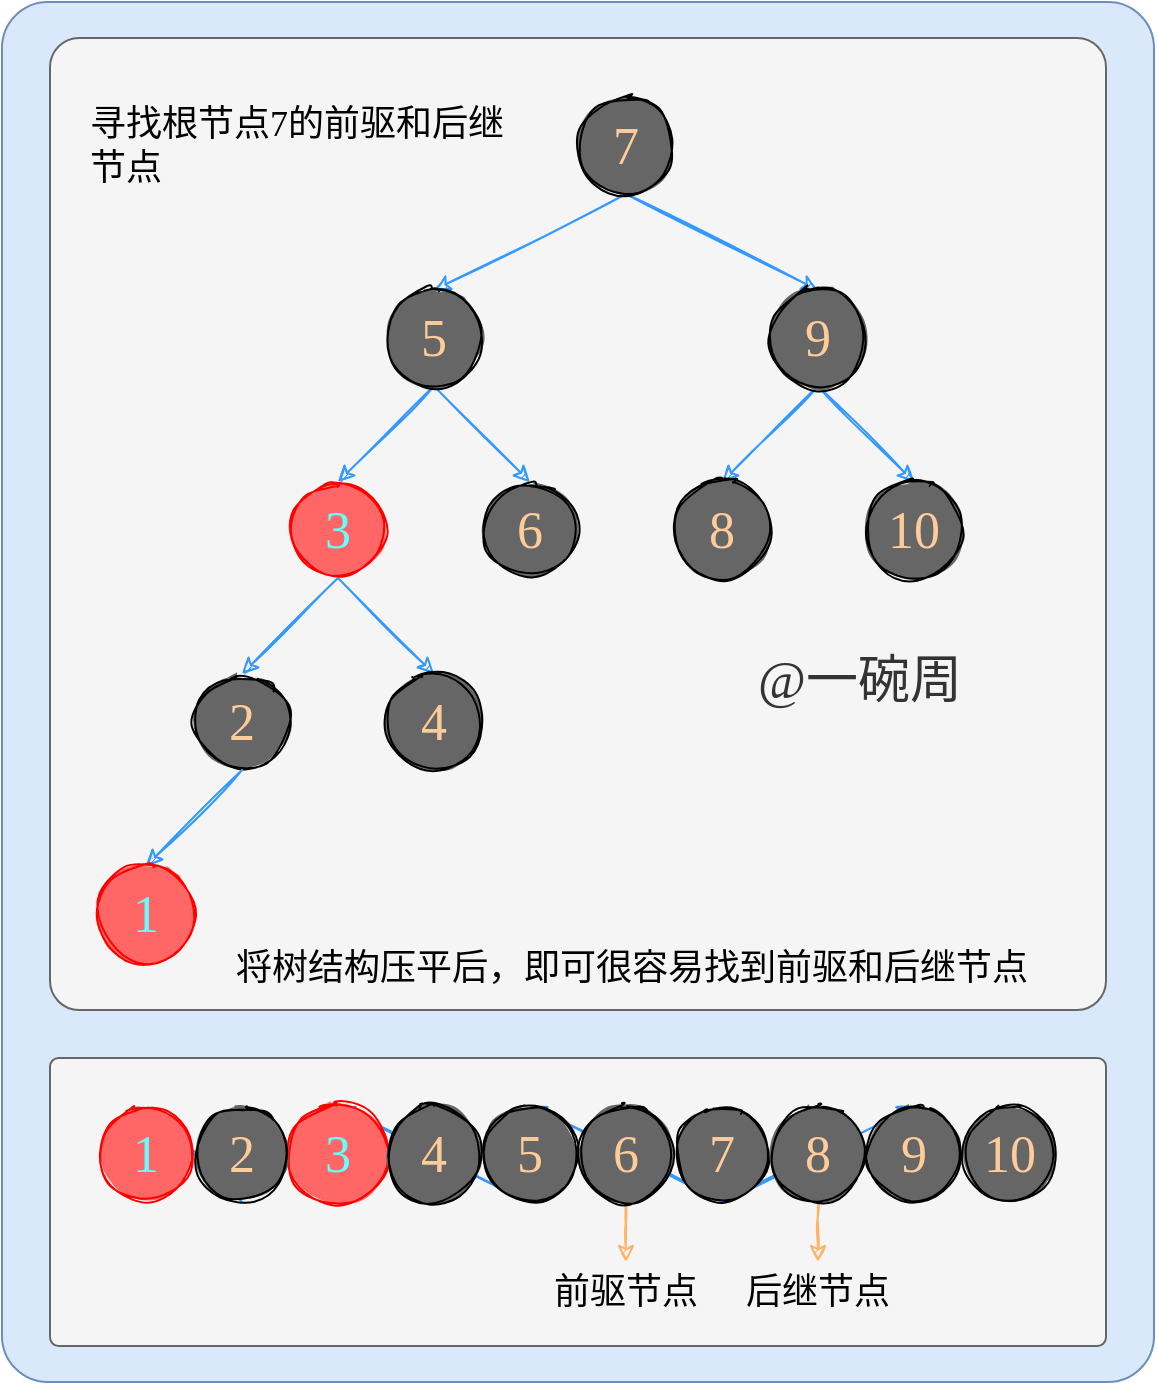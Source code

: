 <mxfile version="16.5.1" type="device"><diagram id="sbTQmbd6wwS1U6yTLp65" name="第 1 页"><mxGraphModel dx="-3938" dy="417" grid="1" gridSize="6" guides="1" tooltips="1" connect="1" arrows="1" fold="1" page="0" pageScale="1" pageWidth="827" pageHeight="1169" math="0" shadow="0"><root><mxCell id="0"/><mxCell id="1" parent="0"/><mxCell id="ivH2IacFtsF_XydCR1d3-26" value="" style="rounded=1;whiteSpace=wrap;html=1;fontFamily=Comic Sans MS;fontSize=18;fillColor=#dae8fc;strokeColor=#6c8ebf;arcSize=4;" vertex="1" parent="1"><mxGeometry x="6192" y="1128" width="576" height="690" as="geometry"/></mxCell><mxCell id="ivH2IacFtsF_XydCR1d3-20" value="" style="rounded=1;whiteSpace=wrap;html=1;sketch=0;fillStyle=auto;fontFamily=Comic Sans MS;fontSize=26;strokeColor=#666666;fillColor=#f5f5f5;arcSize=3;fontColor=#333333;" vertex="1" parent="1"><mxGeometry x="6216" y="1656" width="528" height="144" as="geometry"/></mxCell><mxCell id="rxAGCjy9rbUy3xPKVwOK-19" value="" style="rounded=1;whiteSpace=wrap;html=1;sketch=0;fillStyle=auto;fontFamily=Comic Sans MS;fontSize=26;strokeColor=#666666;fillColor=#f5f5f5;arcSize=3;fontColor=#333333;" parent="1" vertex="1"><mxGeometry x="6216" y="1146" width="528" height="486" as="geometry"/></mxCell><mxCell id="rxAGCjy9rbUy3xPKVwOK-16" style="edgeStyle=none;rounded=0;sketch=1;orthogonalLoop=1;jettySize=auto;html=1;exitX=0.5;exitY=1;exitDx=0;exitDy=0;strokeColor=#9673A6;" parent="1" edge="1"><mxGeometry relative="1" as="geometry"><mxPoint x="560" y="560" as="sourcePoint"/></mxGeometry></mxCell><mxCell id="H94IqiTyf-CZfNIgYXHl-122" value="@一碗周" style="text;html=1;strokeColor=none;fillColor=none;align=center;verticalAlign=middle;whiteSpace=wrap;rounded=0;sketch=1;fillStyle=auto;fontFamily=Comic Sans MS;fontSize=26;fontColor=#333333;" parent="1" vertex="1"><mxGeometry x="6561" y="1452" width="120" height="30" as="geometry"/></mxCell><mxCell id="NptfwbpKZvffplfdBvXp-281" style="edgeStyle=none;rounded=0;sketch=1;orthogonalLoop=1;jettySize=auto;html=1;exitX=0.5;exitY=1;exitDx=0;exitDy=0;fontFamily=Comic Sans MS;fontSize=18;startArrow=none;startFill=0;endArrow=classic;endFill=1;strokeColor=#3399FF;entryX=0.5;entryY=0;entryDx=0;entryDy=0;" parent="1" source="NptfwbpKZvffplfdBvXp-339" target="NptfwbpKZvffplfdBvXp-341" edge="1"><mxGeometry relative="1" as="geometry"><mxPoint x="6600" y="1332" as="sourcePoint"/><mxPoint x="6552" y="1362" as="targetPoint"/></mxGeometry></mxCell><mxCell id="NptfwbpKZvffplfdBvXp-282" style="edgeStyle=none;rounded=0;sketch=1;orthogonalLoop=1;jettySize=auto;html=1;exitX=0.5;exitY=1;exitDx=0;exitDy=0;fontFamily=Comic Sans MS;fontSize=18;startArrow=none;startFill=0;endArrow=classic;endFill=1;strokeColor=#3399FF;entryX=0.5;entryY=0;entryDx=0;entryDy=0;" parent="1" source="NptfwbpKZvffplfdBvXp-339" target="NptfwbpKZvffplfdBvXp-340" edge="1"><mxGeometry relative="1" as="geometry"><mxPoint x="6600" y="1332" as="sourcePoint"/><mxPoint x="6642" y="1356" as="targetPoint"/></mxGeometry></mxCell><mxCell id="NptfwbpKZvffplfdBvXp-285" style="edgeStyle=none;rounded=0;sketch=1;orthogonalLoop=1;jettySize=auto;html=1;exitX=0.5;exitY=1;exitDx=0;exitDy=0;entryX=0.5;entryY=0;entryDx=0;entryDy=0;fontFamily=Comic Sans MS;fontSize=18;endArrow=classic;endFill=1;strokeColor=#3399FF;" parent="1" source="NptfwbpKZvffplfdBvXp-338" target="NptfwbpKZvffplfdBvXp-342" edge="1"><mxGeometry relative="1" as="geometry"><mxPoint x="6408" y="1326" as="sourcePoint"/><mxPoint x="6456" y="1376.5" as="targetPoint"/></mxGeometry></mxCell><mxCell id="NptfwbpKZvffplfdBvXp-286" style="edgeStyle=none;rounded=0;sketch=1;orthogonalLoop=1;jettySize=auto;html=1;exitX=0.5;exitY=1;exitDx=0;exitDy=0;fontFamily=Comic Sans MS;fontSize=18;startArrow=none;startFill=0;endArrow=classic;endFill=1;strokeColor=#3399FF;entryX=0.5;entryY=0;entryDx=0;entryDy=0;entryPerimeter=0;" parent="1" source="NptfwbpKZvffplfdBvXp-337" target="NptfwbpKZvffplfdBvXp-339" edge="1"><mxGeometry relative="1" as="geometry"><mxPoint x="6432" y="1245.5" as="sourcePoint"/><mxPoint x="6504" y="1272" as="targetPoint"/></mxGeometry></mxCell><mxCell id="NptfwbpKZvffplfdBvXp-291" style="edgeStyle=none;rounded=0;sketch=1;orthogonalLoop=1;jettySize=auto;html=1;exitX=0.5;exitY=1;exitDx=0;exitDy=0;fontFamily=Comic Sans MS;fontSize=18;startArrow=none;startFill=0;endArrow=classic;endFill=1;strokeColor=#3399FF;entryX=0.5;entryY=0;entryDx=0;entryDy=0;" parent="1" source="NptfwbpKZvffplfdBvXp-337" target="NptfwbpKZvffplfdBvXp-338" edge="1"><mxGeometry relative="1" as="geometry"><mxPoint x="6432" y="1245.5" as="sourcePoint"/><mxPoint x="6408" y="1272" as="targetPoint"/></mxGeometry></mxCell><mxCell id="NptfwbpKZvffplfdBvXp-293" style="edgeStyle=none;rounded=0;sketch=1;orthogonalLoop=1;jettySize=auto;html=1;exitX=0.5;exitY=1;exitDx=0;exitDy=0;entryX=0.5;entryY=0;entryDx=0;entryDy=0;fontFamily=Comic Sans MS;fontSize=18;startArrow=none;startFill=0;endArrow=classic;endFill=1;strokeColor=#3399FF;" parent="1" source="NptfwbpKZvffplfdBvXp-298" target="NptfwbpKZvffplfdBvXp-294" edge="1"><mxGeometry relative="1" as="geometry"/></mxCell><mxCell id="NptfwbpKZvffplfdBvXp-294" value="&lt;font face=&quot;Comic Sans MS&quot;&gt;&lt;span style=&quot;font-size: 26px&quot;&gt;4&lt;/span&gt;&lt;/font&gt;" style="ellipse;whiteSpace=wrap;html=1;fillColor=#666666;strokeColor=#000000;sketch=1;fillStyle=solid;fontColor=#FFCC99;" parent="1" vertex="1"><mxGeometry x="6384" y="1464" width="48" height="48" as="geometry"/></mxCell><mxCell id="NptfwbpKZvffplfdBvXp-295" style="edgeStyle=none;rounded=0;sketch=1;orthogonalLoop=1;jettySize=auto;html=1;exitX=0.5;exitY=1;exitDx=0;exitDy=0;entryX=0.5;entryY=0;entryDx=0;entryDy=0;fontFamily=Comic Sans MS;fontSize=18;startArrow=none;startFill=0;endArrow=classic;endFill=1;strokeColor=#3399FF;" parent="1" source="NptfwbpKZvffplfdBvXp-338" target="NptfwbpKZvffplfdBvXp-298" edge="1"><mxGeometry relative="1" as="geometry"><mxPoint x="6336" y="1342.5" as="sourcePoint"/></mxGeometry></mxCell><mxCell id="NptfwbpKZvffplfdBvXp-297" style="edgeStyle=none;rounded=0;sketch=1;orthogonalLoop=1;jettySize=auto;html=1;exitX=0.5;exitY=1;exitDx=0;exitDy=0;entryX=0.5;entryY=0;entryDx=0;entryDy=0;fontFamily=Comic Sans MS;fontSize=18;startArrow=none;startFill=0;endArrow=classic;endFill=1;strokeColor=#3399FF;" parent="1" source="NptfwbpKZvffplfdBvXp-298" target="NptfwbpKZvffplfdBvXp-299" edge="1"><mxGeometry relative="1" as="geometry"/></mxCell><mxCell id="NptfwbpKZvffplfdBvXp-298" value="&lt;font face=&quot;Comic Sans MS&quot;&gt;&lt;span style=&quot;font-size: 26px&quot;&gt;3&lt;/span&gt;&lt;/font&gt;" style="ellipse;whiteSpace=wrap;html=1;fillColor=#FF6666;strokeColor=#FF0000;sketch=1;fillStyle=solid;fontColor=#66FFFF;" parent="1" vertex="1"><mxGeometry x="6336" y="1368" width="48" height="48" as="geometry"/></mxCell><mxCell id="NptfwbpKZvffplfdBvXp-299" value="&lt;font face=&quot;Comic Sans MS&quot;&gt;&lt;span style=&quot;font-size: 26px&quot;&gt;2&lt;/span&gt;&lt;/font&gt;" style="ellipse;whiteSpace=wrap;html=1;fillColor=#666666;strokeColor=#000000;sketch=1;fillStyle=solid;fontColor=#FFCC99;" parent="1" vertex="1"><mxGeometry x="6288" y="1464" width="48" height="48" as="geometry"/></mxCell><mxCell id="NptfwbpKZvffplfdBvXp-323" style="edgeStyle=none;rounded=0;sketch=1;orthogonalLoop=1;jettySize=auto;html=1;exitX=0.5;exitY=1;exitDx=0;exitDy=0;entryX=0.5;entryY=0;entryDx=0;entryDy=0;fontFamily=Comic Sans MS;fontSize=18;startArrow=none;startFill=0;endArrow=classic;endFill=1;strokeColor=#3399FF;" parent="1" source="NptfwbpKZvffplfdBvXp-299" target="NptfwbpKZvffplfdBvXp-324" edge="1"><mxGeometry relative="1" as="geometry"><mxPoint x="6240" y="1539.5" as="sourcePoint"/></mxGeometry></mxCell><mxCell id="NptfwbpKZvffplfdBvXp-324" value="&lt;font face=&quot;Comic Sans MS&quot;&gt;&lt;span style=&quot;font-size: 26px&quot;&gt;1&lt;/span&gt;&lt;/font&gt;" style="ellipse;whiteSpace=wrap;html=1;fillColor=#FF6666;strokeColor=#FF0000;sketch=1;fillStyle=solid;fontColor=#66FFFF;" parent="1" vertex="1"><mxGeometry x="6240" y="1560" width="48" height="48" as="geometry"/></mxCell><mxCell id="NptfwbpKZvffplfdBvXp-337" value="&lt;font style=&quot;font-size: 26px&quot; face=&quot;Comic Sans MS&quot;&gt;7&lt;/font&gt;" style="ellipse;whiteSpace=wrap;html=1;fillColor=#666666;strokeColor=#000000;sketch=1;fillStyle=solid;fontColor=#FFCC99;" parent="1" vertex="1"><mxGeometry x="6480" y="1176" width="48" height="48" as="geometry"/></mxCell><mxCell id="NptfwbpKZvffplfdBvXp-338" value="&lt;font face=&quot;Comic Sans MS&quot;&gt;&lt;span style=&quot;font-size: 26px&quot;&gt;5&lt;/span&gt;&lt;/font&gt;" style="ellipse;whiteSpace=wrap;html=1;fillColor=#666666;strokeColor=#000000;sketch=1;fillStyle=solid;fontColor=#FFCC99;" parent="1" vertex="1"><mxGeometry x="6384" y="1272" width="48" height="48" as="geometry"/></mxCell><mxCell id="NptfwbpKZvffplfdBvXp-339" value="&lt;font style=&quot;font-size: 26px&quot; face=&quot;Comic Sans MS&quot;&gt;9&lt;/font&gt;" style="ellipse;whiteSpace=wrap;html=1;fillColor=#666666;strokeColor=#000000;sketch=1;fillStyle=solid;fontColor=#FFCC99;" parent="1" vertex="1"><mxGeometry x="6576" y="1272" width="48" height="48" as="geometry"/></mxCell><mxCell id="NptfwbpKZvffplfdBvXp-340" value="&lt;font style=&quot;font-size: 26px&quot; face=&quot;Comic Sans MS&quot;&gt;10&lt;/font&gt;" style="ellipse;whiteSpace=wrap;html=1;fillColor=#666666;strokeColor=#000000;sketch=1;fillStyle=solid;fontColor=#FFCC99;" parent="1" vertex="1"><mxGeometry x="6624" y="1368" width="48" height="48" as="geometry"/></mxCell><mxCell id="NptfwbpKZvffplfdBvXp-341" value="&lt;font style=&quot;font-size: 26px&quot; face=&quot;Comic Sans MS&quot;&gt;8&lt;/font&gt;" style="ellipse;whiteSpace=wrap;html=1;fillColor=#666666;strokeColor=#000000;sketch=1;fillStyle=solid;fontColor=#FFCC99;" parent="1" vertex="1"><mxGeometry x="6528" y="1368" width="48" height="48" as="geometry"/></mxCell><mxCell id="NptfwbpKZvffplfdBvXp-342" value="&lt;font face=&quot;Comic Sans MS&quot;&gt;&lt;span style=&quot;font-size: 26px&quot;&gt;6&lt;/span&gt;&lt;/font&gt;" style="ellipse;whiteSpace=wrap;html=1;fillColor=#666666;strokeColor=#000000;sketch=1;fillStyle=solid;fontColor=#FFCC99;" parent="1" vertex="1"><mxGeometry x="6432" y="1368" width="48" height="48" as="geometry"/></mxCell><mxCell id="ivH2IacFtsF_XydCR1d3-1" style="edgeStyle=none;rounded=0;sketch=1;orthogonalLoop=1;jettySize=auto;html=1;exitX=0.5;exitY=1;exitDx=0;exitDy=0;fontFamily=Comic Sans MS;fontSize=18;startArrow=none;startFill=0;endArrow=classic;endFill=1;strokeColor=#3399FF;entryX=0.5;entryY=0;entryDx=0;entryDy=0;" edge="1" parent="1" source="ivH2IacFtsF_XydCR1d3-15" target="ivH2IacFtsF_XydCR1d3-17"><mxGeometry relative="1" as="geometry"><mxPoint x="6648" y="1644" as="sourcePoint"/><mxPoint x="6600" y="1674" as="targetPoint"/></mxGeometry></mxCell><mxCell id="ivH2IacFtsF_XydCR1d3-2" style="edgeStyle=none;rounded=0;sketch=1;orthogonalLoop=1;jettySize=auto;html=1;exitX=0.5;exitY=1;exitDx=0;exitDy=0;fontFamily=Comic Sans MS;fontSize=18;startArrow=none;startFill=0;endArrow=classic;endFill=1;strokeColor=#3399FF;entryX=0.5;entryY=0;entryDx=0;entryDy=0;" edge="1" parent="1" source="ivH2IacFtsF_XydCR1d3-15" target="ivH2IacFtsF_XydCR1d3-16"><mxGeometry relative="1" as="geometry"><mxPoint x="6648" y="1644" as="sourcePoint"/><mxPoint x="6690" y="1668" as="targetPoint"/></mxGeometry></mxCell><mxCell id="ivH2IacFtsF_XydCR1d3-3" style="edgeStyle=none;rounded=0;sketch=1;orthogonalLoop=1;jettySize=auto;html=1;exitX=0.5;exitY=1;exitDx=0;exitDy=0;entryX=0.5;entryY=0;entryDx=0;entryDy=0;fontFamily=Comic Sans MS;fontSize=18;endArrow=classic;endFill=1;strokeColor=#3399FF;" edge="1" parent="1" source="ivH2IacFtsF_XydCR1d3-14" target="ivH2IacFtsF_XydCR1d3-18"><mxGeometry relative="1" as="geometry"><mxPoint x="6408" y="1638" as="sourcePoint"/><mxPoint x="6456" y="1688.5" as="targetPoint"/></mxGeometry></mxCell><mxCell id="ivH2IacFtsF_XydCR1d3-4" style="edgeStyle=none;rounded=0;sketch=1;orthogonalLoop=1;jettySize=auto;html=1;exitX=0.5;exitY=1;exitDx=0;exitDy=0;fontFamily=Comic Sans MS;fontSize=18;startArrow=none;startFill=0;endArrow=classic;endFill=1;strokeColor=#3399FF;entryX=0.5;entryY=0;entryDx=0;entryDy=0;entryPerimeter=0;" edge="1" parent="1" source="ivH2IacFtsF_XydCR1d3-13" target="ivH2IacFtsF_XydCR1d3-15"><mxGeometry relative="1" as="geometry"><mxPoint x="6432" y="1557.5" as="sourcePoint"/><mxPoint x="6504" y="1584" as="targetPoint"/></mxGeometry></mxCell><mxCell id="ivH2IacFtsF_XydCR1d3-5" style="edgeStyle=none;rounded=0;sketch=1;orthogonalLoop=1;jettySize=auto;html=1;exitX=0.5;exitY=1;exitDx=0;exitDy=0;fontFamily=Comic Sans MS;fontSize=18;startArrow=none;startFill=0;endArrow=classic;endFill=1;strokeColor=#3399FF;entryX=0.5;entryY=0;entryDx=0;entryDy=0;" edge="1" parent="1" source="ivH2IacFtsF_XydCR1d3-13" target="ivH2IacFtsF_XydCR1d3-14"><mxGeometry relative="1" as="geometry"><mxPoint x="6432" y="1557.5" as="sourcePoint"/><mxPoint x="6408" y="1584" as="targetPoint"/></mxGeometry></mxCell><mxCell id="ivH2IacFtsF_XydCR1d3-6" style="edgeStyle=none;rounded=0;sketch=1;orthogonalLoop=1;jettySize=auto;html=1;exitX=0.5;exitY=1;exitDx=0;exitDy=0;entryX=0.5;entryY=0;entryDx=0;entryDy=0;fontFamily=Comic Sans MS;fontSize=18;startArrow=none;startFill=0;endArrow=classic;endFill=1;strokeColor=#3399FF;" edge="1" parent="1" source="ivH2IacFtsF_XydCR1d3-9" target="ivH2IacFtsF_XydCR1d3-19"><mxGeometry relative="1" as="geometry"/></mxCell><mxCell id="ivH2IacFtsF_XydCR1d3-7" style="edgeStyle=none;rounded=0;sketch=1;orthogonalLoop=1;jettySize=auto;html=1;exitX=0.5;exitY=1;exitDx=0;exitDy=0;entryX=0.5;entryY=0;entryDx=0;entryDy=0;fontFamily=Comic Sans MS;fontSize=18;startArrow=none;startFill=0;endArrow=classic;endFill=1;strokeColor=#3399FF;" edge="1" parent="1" source="ivH2IacFtsF_XydCR1d3-14" target="ivH2IacFtsF_XydCR1d3-9"><mxGeometry relative="1" as="geometry"><mxPoint x="6336" y="1654.5" as="sourcePoint"/></mxGeometry></mxCell><mxCell id="ivH2IacFtsF_XydCR1d3-8" style="edgeStyle=none;rounded=0;sketch=1;orthogonalLoop=1;jettySize=auto;html=1;exitX=0.5;exitY=1;exitDx=0;exitDy=0;entryX=0.5;entryY=0;entryDx=0;entryDy=0;fontFamily=Comic Sans MS;fontSize=18;startArrow=none;startFill=0;endArrow=classic;endFill=1;strokeColor=#3399FF;" edge="1" parent="1" source="ivH2IacFtsF_XydCR1d3-9" target="ivH2IacFtsF_XydCR1d3-10"><mxGeometry relative="1" as="geometry"/></mxCell><mxCell id="ivH2IacFtsF_XydCR1d3-9" value="&lt;font face=&quot;Comic Sans MS&quot;&gt;&lt;span style=&quot;font-size: 26px&quot;&gt;3&lt;/span&gt;&lt;/font&gt;" style="ellipse;whiteSpace=wrap;html=1;fillColor=#FF6666;strokeColor=#FF0000;sketch=1;fillStyle=solid;fontColor=#66FFFF;" vertex="1" parent="1"><mxGeometry x="6336" y="1680" width="48" height="48" as="geometry"/></mxCell><mxCell id="ivH2IacFtsF_XydCR1d3-11" style="edgeStyle=none;rounded=0;sketch=1;orthogonalLoop=1;jettySize=auto;html=1;exitX=0.5;exitY=1;exitDx=0;exitDy=0;entryX=0.5;entryY=0;entryDx=0;entryDy=0;fontFamily=Comic Sans MS;fontSize=18;startArrow=none;startFill=0;endArrow=classic;endFill=1;strokeColor=#3399FF;" edge="1" parent="1" source="ivH2IacFtsF_XydCR1d3-10" target="ivH2IacFtsF_XydCR1d3-12"><mxGeometry relative="1" as="geometry"><mxPoint x="6240" y="1851.5" as="sourcePoint"/></mxGeometry></mxCell><mxCell id="ivH2IacFtsF_XydCR1d3-12" value="&lt;font face=&quot;Comic Sans MS&quot;&gt;&lt;span style=&quot;font-size: 26px&quot;&gt;1&lt;/span&gt;&lt;/font&gt;" style="ellipse;whiteSpace=wrap;html=1;fillColor=#FF6666;strokeColor=#FF0000;sketch=1;fillStyle=solid;fontColor=#66FFFF;" vertex="1" parent="1"><mxGeometry x="6240" y="1680" width="48" height="48" as="geometry"/></mxCell><mxCell id="ivH2IacFtsF_XydCR1d3-13" value="&lt;font style=&quot;font-size: 26px&quot; face=&quot;Comic Sans MS&quot;&gt;7&lt;/font&gt;" style="ellipse;whiteSpace=wrap;html=1;fillColor=#666666;strokeColor=#000000;sketch=1;fillStyle=solid;fontColor=#FFCC99;" vertex="1" parent="1"><mxGeometry x="6528" y="1680" width="48" height="48" as="geometry"/></mxCell><mxCell id="ivH2IacFtsF_XydCR1d3-14" value="&lt;font face=&quot;Comic Sans MS&quot;&gt;&lt;span style=&quot;font-size: 26px&quot;&gt;5&lt;/span&gt;&lt;/font&gt;" style="ellipse;whiteSpace=wrap;html=1;fillColor=#666666;strokeColor=#000000;sketch=1;fillStyle=solid;fontColor=#FFCC99;" vertex="1" parent="1"><mxGeometry x="6432" y="1680" width="48" height="48" as="geometry"/></mxCell><mxCell id="ivH2IacFtsF_XydCR1d3-15" value="&lt;font style=&quot;font-size: 26px&quot; face=&quot;Comic Sans MS&quot;&gt;9&lt;/font&gt;" style="ellipse;whiteSpace=wrap;html=1;fillColor=#666666;strokeColor=#000000;sketch=1;fillStyle=solid;fontColor=#FFCC99;" vertex="1" parent="1"><mxGeometry x="6624" y="1680" width="48" height="48" as="geometry"/></mxCell><mxCell id="ivH2IacFtsF_XydCR1d3-16" value="&lt;font style=&quot;font-size: 26px&quot; face=&quot;Comic Sans MS&quot;&gt;10&lt;/font&gt;" style="ellipse;whiteSpace=wrap;html=1;fillColor=#666666;strokeColor=#000000;sketch=1;fillStyle=solid;fontColor=#FFCC99;" vertex="1" parent="1"><mxGeometry x="6672" y="1680" width="48" height="48" as="geometry"/></mxCell><mxCell id="ivH2IacFtsF_XydCR1d3-24" style="edgeStyle=orthogonalEdgeStyle;rounded=0;orthogonalLoop=1;jettySize=auto;html=1;exitX=0.5;exitY=1;exitDx=0;exitDy=0;fontFamily=Comic Sans MS;fontSize=18;strokeColor=#FFB366;sketch=1;" edge="1" parent="1" source="ivH2IacFtsF_XydCR1d3-17" target="ivH2IacFtsF_XydCR1d3-22"><mxGeometry relative="1" as="geometry"/></mxCell><mxCell id="ivH2IacFtsF_XydCR1d3-17" value="&lt;font style=&quot;font-size: 26px&quot; face=&quot;Comic Sans MS&quot;&gt;8&lt;/font&gt;" style="ellipse;whiteSpace=wrap;html=1;fillColor=#666666;strokeColor=#000000;sketch=1;fillStyle=solid;fontColor=#FFCC99;" vertex="1" parent="1"><mxGeometry x="6576" y="1680" width="48" height="48" as="geometry"/></mxCell><mxCell id="ivH2IacFtsF_XydCR1d3-25" style="edgeStyle=orthogonalEdgeStyle;rounded=0;sketch=1;orthogonalLoop=1;jettySize=auto;html=1;exitX=0.5;exitY=1;exitDx=0;exitDy=0;fontFamily=Comic Sans MS;fontSize=18;strokeColor=#FFB366;" edge="1" parent="1" source="ivH2IacFtsF_XydCR1d3-18" target="ivH2IacFtsF_XydCR1d3-21"><mxGeometry relative="1" as="geometry"/></mxCell><mxCell id="ivH2IacFtsF_XydCR1d3-18" value="&lt;font face=&quot;Comic Sans MS&quot;&gt;&lt;span style=&quot;font-size: 26px&quot;&gt;6&lt;/span&gt;&lt;/font&gt;" style="ellipse;whiteSpace=wrap;html=1;fillColor=#666666;strokeColor=#000000;sketch=1;fillStyle=solid;fontColor=#FFCC99;" vertex="1" parent="1"><mxGeometry x="6480" y="1680" width="48" height="48" as="geometry"/></mxCell><mxCell id="ivH2IacFtsF_XydCR1d3-19" value="&lt;font face=&quot;Comic Sans MS&quot;&gt;&lt;span style=&quot;font-size: 26px&quot;&gt;4&lt;/span&gt;&lt;/font&gt;" style="ellipse;whiteSpace=wrap;html=1;fillColor=#666666;strokeColor=#000000;sketch=1;fillStyle=solid;fontColor=#FFCC99;" vertex="1" parent="1"><mxGeometry x="6384" y="1680" width="48" height="48" as="geometry"/></mxCell><mxCell id="ivH2IacFtsF_XydCR1d3-10" value="&lt;font face=&quot;Comic Sans MS&quot;&gt;&lt;span style=&quot;font-size: 26px&quot;&gt;2&lt;/span&gt;&lt;/font&gt;" style="ellipse;whiteSpace=wrap;html=1;fillColor=#666666;strokeColor=#000000;sketch=1;fillStyle=solid;fontColor=#FFCC99;" vertex="1" parent="1"><mxGeometry x="6288" y="1680" width="48" height="48" as="geometry"/></mxCell><mxCell id="ivH2IacFtsF_XydCR1d3-21" value="&lt;font face=&quot;Comic Sans MS&quot;&gt;&lt;span style=&quot;font-size: 18px&quot;&gt;前驱节点&lt;/span&gt;&lt;/font&gt;" style="text;html=1;strokeColor=none;fillColor=none;align=center;verticalAlign=middle;whiteSpace=wrap;rounded=0;" vertex="1" parent="1"><mxGeometry x="6465" y="1758" width="78" height="30" as="geometry"/></mxCell><mxCell id="ivH2IacFtsF_XydCR1d3-22" value="&lt;font face=&quot;Comic Sans MS&quot;&gt;&lt;span style=&quot;font-size: 18px&quot;&gt;后继节点&lt;/span&gt;&lt;/font&gt;" style="text;html=1;strokeColor=none;fillColor=none;align=center;verticalAlign=middle;whiteSpace=wrap;rounded=0;" vertex="1" parent="1"><mxGeometry x="6561" y="1758" width="78" height="30" as="geometry"/></mxCell><mxCell id="ivH2IacFtsF_XydCR1d3-29" value="&lt;font face=&quot;Comic Sans MS&quot;&gt;&lt;span style=&quot;font-size: 18px&quot;&gt;将树结构压平后，即可很容易找到前驱和后继节点&lt;/span&gt;&lt;/font&gt;" style="text;html=1;strokeColor=none;fillColor=none;align=center;verticalAlign=middle;whiteSpace=wrap;rounded=0;" vertex="1" parent="1"><mxGeometry x="6306" y="1596" width="402" height="30" as="geometry"/></mxCell><mxCell id="ivH2IacFtsF_XydCR1d3-30" value="&lt;font face=&quot;Comic Sans MS&quot;&gt;&lt;span style=&quot;font-size: 18px&quot;&gt;寻找根节点7的前驱和后继节点&lt;/span&gt;&lt;/font&gt;" style="text;html=1;strokeColor=none;fillColor=none;align=left;verticalAlign=middle;whiteSpace=wrap;rounded=0;" vertex="1" parent="1"><mxGeometry x="6234" y="1185" width="216" height="30" as="geometry"/></mxCell></root></mxGraphModel></diagram></mxfile>